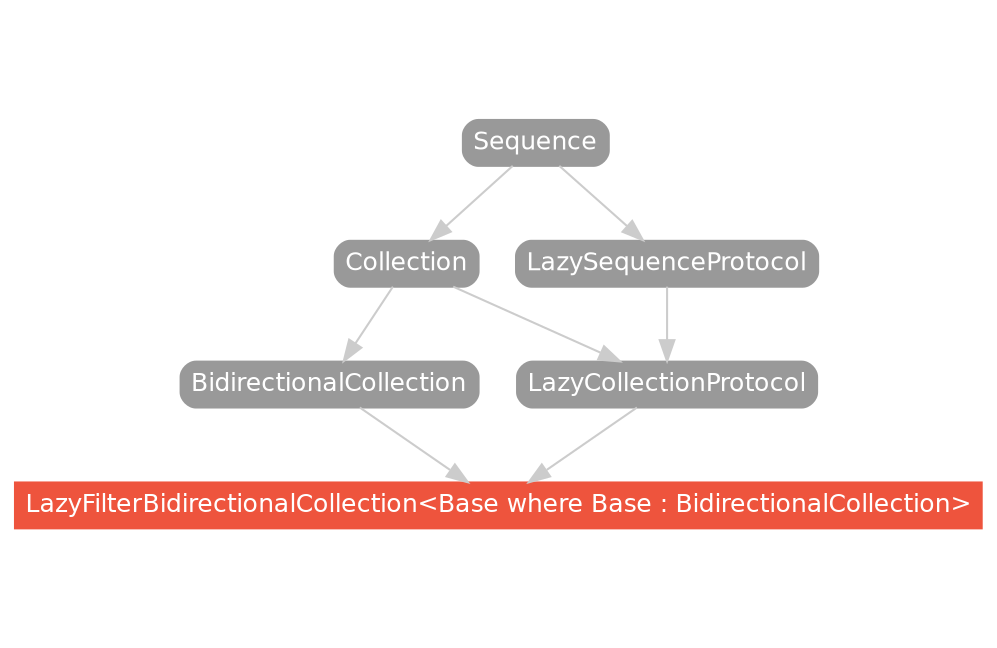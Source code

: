 strict digraph "LazyFilterBidirectionalCollection<Base where Base : BidirectionalCollection> - Type Hierarchy - SwiftDoc.org" {
    pad="0.1,0.8"
    node [shape=box, style="filled,rounded", color="#999999", fillcolor="#999999", fontcolor=white, fontname=Helvetica, fontnames="Helvetica,sansserif", fontsize=12, margin="0.07,0.05", height="0.3"]
    edge [color="#cccccc"]
    "BidirectionalCollection" [URL="/protocol/BidirectionalCollection/hierarchy/"]
    "Collection" [URL="/protocol/Collection/hierarchy/"]
    "LazyCollectionProtocol" [URL="/protocol/LazyCollectionProtocol/hierarchy/"]
    "LazyFilterBidirectionalCollection<Base where Base : BidirectionalCollection>" [URL="/type/LazyFilterBidirectionalCollection/", style="filled", fillcolor="#ee543d", color="#ee543d"]
    "LazySequenceProtocol" [URL="/protocol/LazySequenceProtocol/hierarchy/"]
    "Sequence" [URL="/protocol/Sequence/hierarchy/"]    "LazyCollectionProtocol" -> "LazyFilterBidirectionalCollection<Base where Base : BidirectionalCollection>"
    "BidirectionalCollection" -> "LazyFilterBidirectionalCollection<Base where Base : BidirectionalCollection>"
    "Collection" -> "LazyCollectionProtocol"
    "LazySequenceProtocol" -> "LazyCollectionProtocol"
    "Sequence" -> "Collection"
    "Sequence" -> "LazySequenceProtocol"
    "Collection" -> "BidirectionalCollection"
    "Sequence" -> "Collection"
    subgraph Types {
        rank = max; "LazyFilterBidirectionalCollection<Base where Base : BidirectionalCollection>";
    }
}